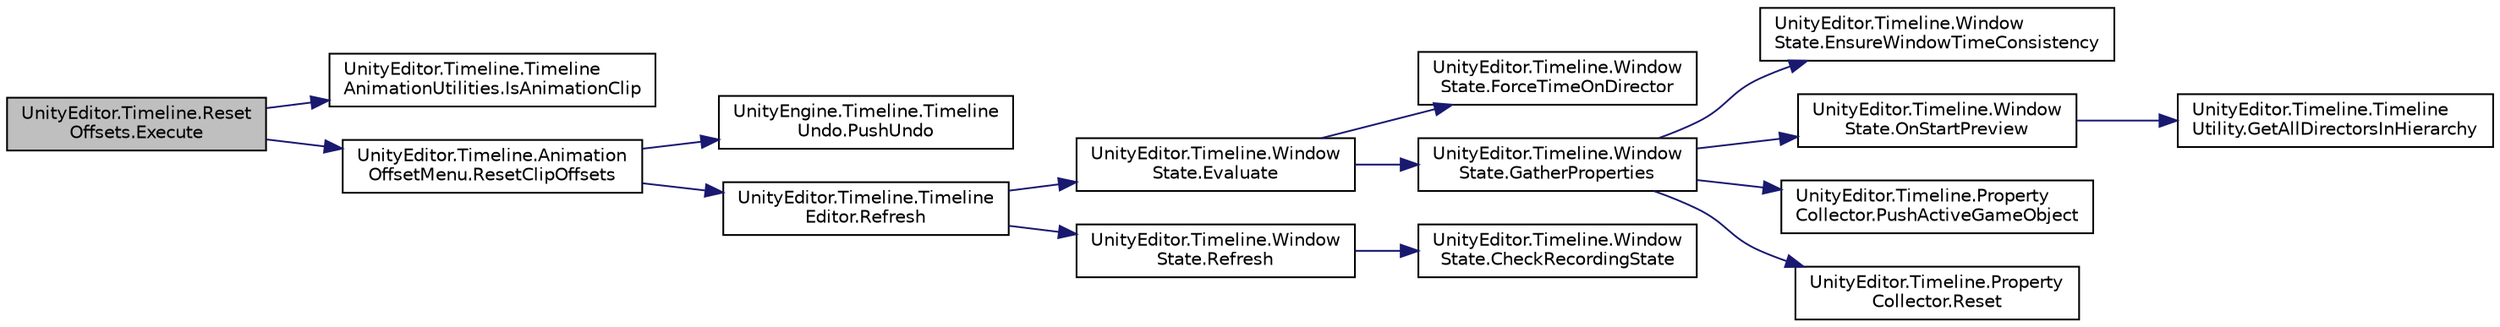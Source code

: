 digraph "UnityEditor.Timeline.ResetOffsets.Execute"
{
 // LATEX_PDF_SIZE
  edge [fontname="Helvetica",fontsize="10",labelfontname="Helvetica",labelfontsize="10"];
  node [fontname="Helvetica",fontsize="10",shape=record];
  rankdir="LR";
  Node1 [label="UnityEditor.Timeline.Reset\lOffsets.Execute",height=0.2,width=0.4,color="black", fillcolor="grey75", style="filled", fontcolor="black",tooltip=" "];
  Node1 -> Node2 [color="midnightblue",fontsize="10",style="solid",fontname="Helvetica"];
  Node2 [label="UnityEditor.Timeline.Timeline\lAnimationUtilities.IsAnimationClip",height=0.2,width=0.4,color="black", fillcolor="white", style="filled",URL="$class_unity_editor_1_1_timeline_1_1_timeline_animation_utilities.html#add7a8e9d06801430fbec6ec3839c22b4",tooltip=" "];
  Node1 -> Node3 [color="midnightblue",fontsize="10",style="solid",fontname="Helvetica"];
  Node3 [label="UnityEditor.Timeline.Animation\lOffsetMenu.ResetClipOffsets",height=0.2,width=0.4,color="black", fillcolor="white", style="filled",URL="$class_unity_editor_1_1_timeline_1_1_animation_offset_menu.html#ab4b529625d978e4fb65634e427f836c5",tooltip=" "];
  Node3 -> Node4 [color="midnightblue",fontsize="10",style="solid",fontname="Helvetica"];
  Node4 [label="UnityEngine.Timeline.Timeline\lUndo.PushUndo",height=0.2,width=0.4,color="black", fillcolor="white", style="filled",URL="$class_unity_engine_1_1_timeline_1_1_timeline_undo.html#a2c45dda5e68a6de6f481aee4888b352c",tooltip=" "];
  Node3 -> Node5 [color="midnightblue",fontsize="10",style="solid",fontname="Helvetica"];
  Node5 [label="UnityEditor.Timeline.Timeline\lEditor.Refresh",height=0.2,width=0.4,color="black", fillcolor="white", style="filled",URL="$class_unity_editor_1_1_timeline_1_1_timeline_editor.html#aac9130b771a4f65a484abe4ec3df471d",tooltip=" "];
  Node5 -> Node6 [color="midnightblue",fontsize="10",style="solid",fontname="Helvetica"];
  Node6 [label="UnityEditor.Timeline.Window\lState.Evaluate",height=0.2,width=0.4,color="black", fillcolor="white", style="filled",URL="$class_unity_editor_1_1_timeline_1_1_window_state.html#ab469068a54205d03f681a4ca66919395",tooltip=" "];
  Node6 -> Node7 [color="midnightblue",fontsize="10",style="solid",fontname="Helvetica"];
  Node7 [label="UnityEditor.Timeline.Window\lState.ForceTimeOnDirector",height=0.2,width=0.4,color="black", fillcolor="white", style="filled",URL="$class_unity_editor_1_1_timeline_1_1_window_state.html#aea2333ae4710318917af92209b39eadb",tooltip=" "];
  Node6 -> Node8 [color="midnightblue",fontsize="10",style="solid",fontname="Helvetica"];
  Node8 [label="UnityEditor.Timeline.Window\lState.GatherProperties",height=0.2,width=0.4,color="black", fillcolor="white", style="filled",URL="$class_unity_editor_1_1_timeline_1_1_window_state.html#a1f9998b0966727995f7fae56654ae710",tooltip=" "];
  Node8 -> Node9 [color="midnightblue",fontsize="10",style="solid",fontname="Helvetica"];
  Node9 [label="UnityEditor.Timeline.Window\lState.EnsureWindowTimeConsistency",height=0.2,width=0.4,color="black", fillcolor="white", style="filled",URL="$class_unity_editor_1_1_timeline_1_1_window_state.html#a22b227f8710893c4e45421065796d931",tooltip=" "];
  Node8 -> Node10 [color="midnightblue",fontsize="10",style="solid",fontname="Helvetica"];
  Node10 [label="UnityEditor.Timeline.Window\lState.OnStartPreview",height=0.2,width=0.4,color="black", fillcolor="white", style="filled",URL="$class_unity_editor_1_1_timeline_1_1_window_state.html#a10d4234e15b07f830028514ffbac7205",tooltip=" "];
  Node10 -> Node11 [color="midnightblue",fontsize="10",style="solid",fontname="Helvetica"];
  Node11 [label="UnityEditor.Timeline.Timeline\lUtility.GetAllDirectorsInHierarchy",height=0.2,width=0.4,color="black", fillcolor="white", style="filled",URL="$class_unity_editor_1_1_timeline_1_1_timeline_utility.html#a5ae4869a533943c5c177538b837617f7",tooltip=" "];
  Node8 -> Node12 [color="midnightblue",fontsize="10",style="solid",fontname="Helvetica"];
  Node12 [label="UnityEditor.Timeline.Property\lCollector.PushActiveGameObject",height=0.2,width=0.4,color="black", fillcolor="white", style="filled",URL="$class_unity_editor_1_1_timeline_1_1_property_collector.html#ab5b227238401338388b6f4459dd5f27a",tooltip="Sets the active game object for subsequent property modifications."];
  Node8 -> Node13 [color="midnightblue",fontsize="10",style="solid",fontname="Helvetica"];
  Node13 [label="UnityEditor.Timeline.Property\lCollector.Reset",height=0.2,width=0.4,color="black", fillcolor="white", style="filled",URL="$class_unity_editor_1_1_timeline_1_1_property_collector.html#a71b18b03f8b8bd036a73a9c56ca7210e",tooltip=" "];
  Node5 -> Node14 [color="midnightblue",fontsize="10",style="solid",fontname="Helvetica"];
  Node14 [label="UnityEditor.Timeline.Window\lState.Refresh",height=0.2,width=0.4,color="black", fillcolor="white", style="filled",URL="$class_unity_editor_1_1_timeline_1_1_window_state.html#a773c3585d8ee2c63765f06afa6536990",tooltip=" "];
  Node14 -> Node15 [color="midnightblue",fontsize="10",style="solid",fontname="Helvetica"];
  Node15 [label="UnityEditor.Timeline.Window\lState.CheckRecordingState",height=0.2,width=0.4,color="black", fillcolor="white", style="filled",URL="$class_unity_editor_1_1_timeline_1_1_window_state.html#afe83a6fd2e6916ff712417f5abbc4287",tooltip=" "];
}
